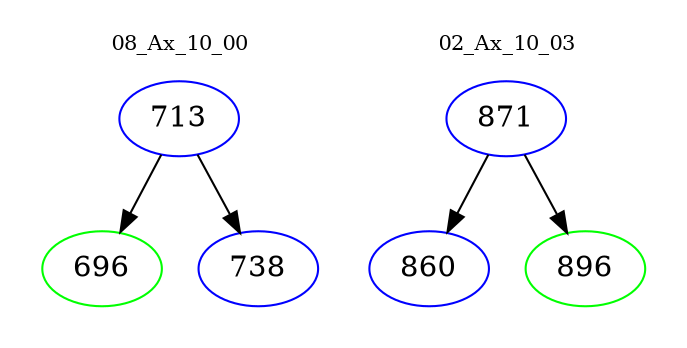 digraph{
subgraph cluster_0 {
color = white
label = "08_Ax_10_00";
fontsize=10;
T0_713 [label="713", color="blue"]
T0_713 -> T0_696 [color="black"]
T0_696 [label="696", color="green"]
T0_713 -> T0_738 [color="black"]
T0_738 [label="738", color="blue"]
}
subgraph cluster_1 {
color = white
label = "02_Ax_10_03";
fontsize=10;
T1_871 [label="871", color="blue"]
T1_871 -> T1_860 [color="black"]
T1_860 [label="860", color="blue"]
T1_871 -> T1_896 [color="black"]
T1_896 [label="896", color="green"]
}
}

